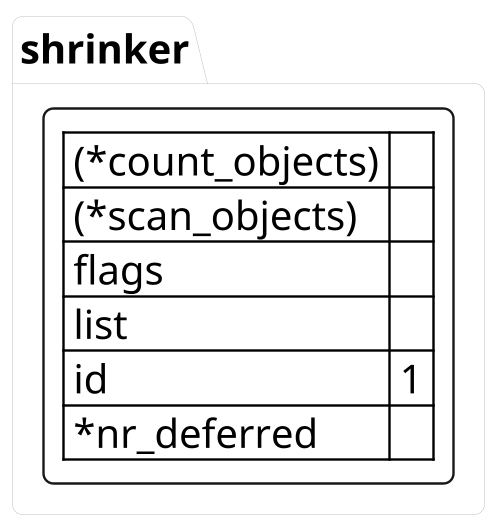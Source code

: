 @startuml

skinparam ComponentStyle rectangle
hide stereotype
top to bottom direction
scale 2/1

skinparam Component {
    FontSize 20
    FontColor black
    RoundCorner 10
    BorderThickness 1.2
    BackgroundColor transparent
}

skinparam Package {
    FontSize 20
    FontColor black
    RoundCorner 10
    BorderThickness 0
    BackgroundColor transparent
}

package "shrinker" as p1 {
    component xxx [
        | (*count_objects) | |
        | (*scan_objects) | |
        | flags | |
        | list | |
        | id | 1 |
        | *nr_deferred | |
    ]
}
@enduml
